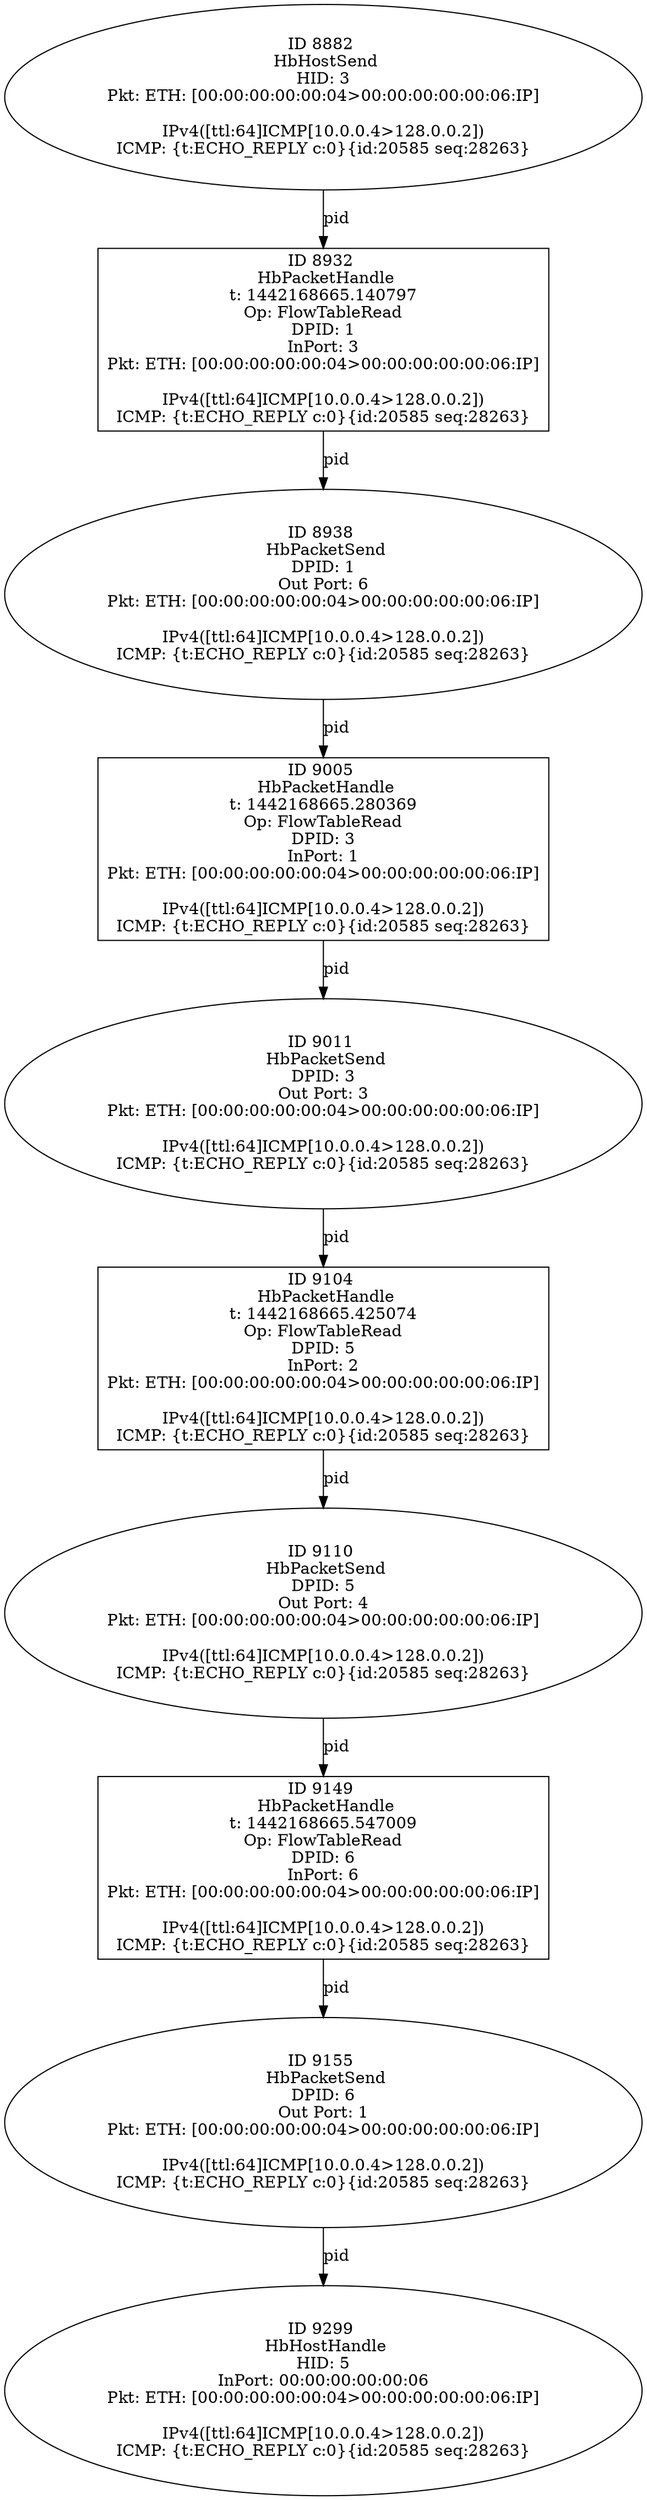 strict digraph G {
9155 [shape=oval, event=<hb_events.HbPacketSend object at 0x10c1f3ed0>, label="ID 9155 
 HbPacketSend
DPID: 6
Out Port: 1
Pkt: ETH: [00:00:00:00:00:04>00:00:00:00:00:06:IP]

IPv4([ttl:64]ICMP[10.0.0.4>128.0.0.2])
ICMP: {t:ECHO_REPLY c:0}{id:20585 seq:28263}"];
8932 [shape=box, event=<hb_events.HbPacketHandle object at 0x10c12b2d0>, label="ID 8932 
 HbPacketHandle
t: 1442168665.140797
Op: FlowTableRead
DPID: 1
InPort: 3
Pkt: ETH: [00:00:00:00:00:04>00:00:00:00:00:06:IP]

IPv4([ttl:64]ICMP[10.0.0.4>128.0.0.2])
ICMP: {t:ECHO_REPLY c:0}{id:20585 seq:28263}"];
8938 [shape=oval, event=<hb_events.HbPacketSend object at 0x10c133590>, label="ID 8938 
 HbPacketSend
DPID: 1
Out Port: 6
Pkt: ETH: [00:00:00:00:00:04>00:00:00:00:00:06:IP]

IPv4([ttl:64]ICMP[10.0.0.4>128.0.0.2])
ICMP: {t:ECHO_REPLY c:0}{id:20585 seq:28263}"];
9005 [shape=box, event=<hb_events.HbPacketHandle object at 0x10c175090>, label="ID 9005 
 HbPacketHandle
t: 1442168665.280369
Op: FlowTableRead
DPID: 3
InPort: 1
Pkt: ETH: [00:00:00:00:00:04>00:00:00:00:00:06:IP]

IPv4([ttl:64]ICMP[10.0.0.4>128.0.0.2])
ICMP: {t:ECHO_REPLY c:0}{id:20585 seq:28263}"];
9104 [shape=box, event=<hb_events.HbPacketHandle object at 0x10c1c3590>, label="ID 9104 
 HbPacketHandle
t: 1442168665.425074
Op: FlowTableRead
DPID: 5
InPort: 2
Pkt: ETH: [00:00:00:00:00:04>00:00:00:00:00:06:IP]

IPv4([ttl:64]ICMP[10.0.0.4>128.0.0.2])
ICMP: {t:ECHO_REPLY c:0}{id:20585 seq:28263}"];
8882 [shape=oval, event=<hb_events.HbHostSend object at 0x10c109450>, label="ID 8882 
 HbHostSend
HID: 3
Pkt: ETH: [00:00:00:00:00:04>00:00:00:00:00:06:IP]

IPv4([ttl:64]ICMP[10.0.0.4>128.0.0.2])
ICMP: {t:ECHO_REPLY c:0}{id:20585 seq:28263}"];
9299 [shape=oval, event=<hb_events.HbHostHandle object at 0x10c26ccd0>, label="ID 9299 
 HbHostHandle
HID: 5
InPort: 00:00:00:00:00:06
Pkt: ETH: [00:00:00:00:00:04>00:00:00:00:00:06:IP]

IPv4([ttl:64]ICMP[10.0.0.4>128.0.0.2])
ICMP: {t:ECHO_REPLY c:0}{id:20585 seq:28263}"];
9110 [shape=oval, event=<hb_events.HbPacketSend object at 0x10c1d6690>, label="ID 9110 
 HbPacketSend
DPID: 5
Out Port: 4
Pkt: ETH: [00:00:00:00:00:04>00:00:00:00:00:06:IP]

IPv4([ttl:64]ICMP[10.0.0.4>128.0.0.2])
ICMP: {t:ECHO_REPLY c:0}{id:20585 seq:28263}"];
9011 [shape=oval, event=<hb_events.HbPacketSend object at 0x10c1754d0>, label="ID 9011 
 HbPacketSend
DPID: 3
Out Port: 3
Pkt: ETH: [00:00:00:00:00:04>00:00:00:00:00:06:IP]

IPv4([ttl:64]ICMP[10.0.0.4>128.0.0.2])
ICMP: {t:ECHO_REPLY c:0}{id:20585 seq:28263}"];
9149 [shape=box, event=<hb_events.HbPacketHandle object at 0x10c1f3350>, label="ID 9149 
 HbPacketHandle
t: 1442168665.547009
Op: FlowTableRead
DPID: 6
InPort: 6
Pkt: ETH: [00:00:00:00:00:04>00:00:00:00:00:06:IP]

IPv4([ttl:64]ICMP[10.0.0.4>128.0.0.2])
ICMP: {t:ECHO_REPLY c:0}{id:20585 seq:28263}"];
9155 -> 9299  [rel=pid, label=pid];
8932 -> 8938  [rel=pid, label=pid];
8938 -> 9005  [rel=pid, label=pid];
9005 -> 9011  [rel=pid, label=pid];
9104 -> 9110  [rel=pid, label=pid];
8882 -> 8932  [rel=pid, label=pid];
9110 -> 9149  [rel=pid, label=pid];
9011 -> 9104  [rel=pid, label=pid];
9149 -> 9155  [rel=pid, label=pid];
}
